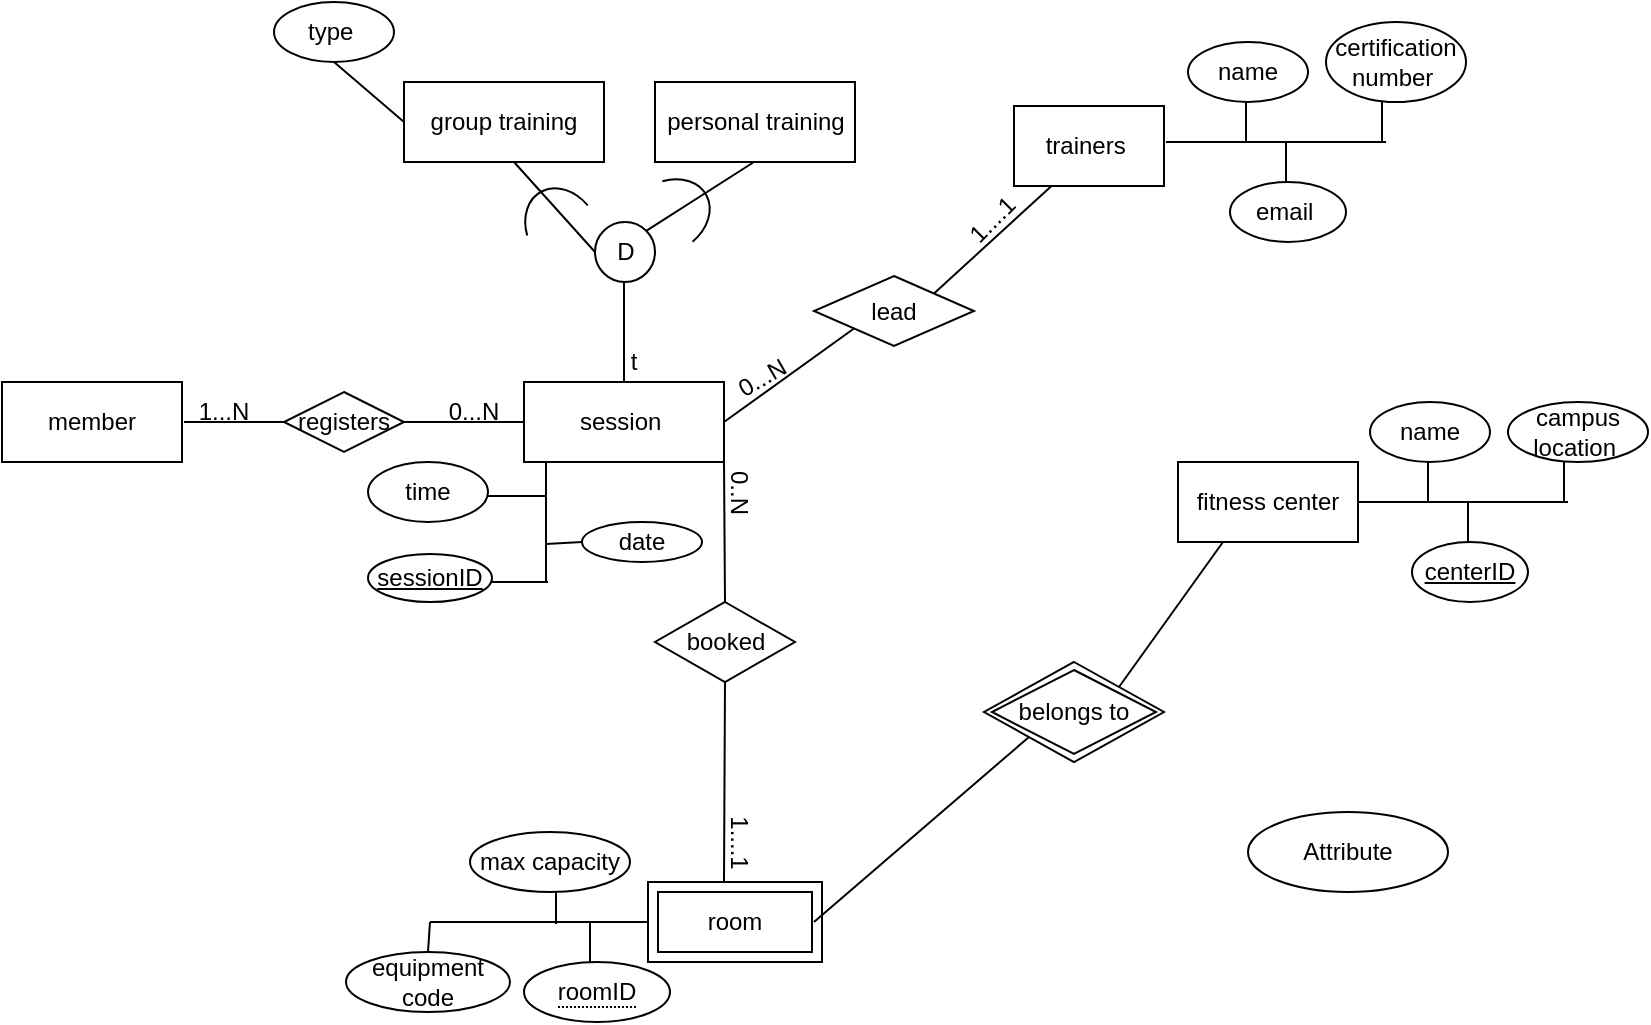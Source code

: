 <mxfile version="16.5.3" type="github">
  <diagram id="g5VEEOEyUIgqn1fcspKq" name="Page-1">
    <mxGraphModel dx="1319" dy="693" grid="1" gridSize="10" guides="1" tooltips="1" connect="1" arrows="1" fold="1" page="1" pageScale="1" pageWidth="1100" pageHeight="850" math="0" shadow="0">
      <root>
        <mxCell id="0" />
        <mxCell id="1" parent="0" />
        <mxCell id="Pj8NT4zhlCkCO9bRaPEd-1" value="member" style="rounded=0;whiteSpace=wrap;html=1;" vertex="1" parent="1">
          <mxGeometry x="7" y="200" width="90" height="40" as="geometry" />
        </mxCell>
        <mxCell id="Pj8NT4zhlCkCO9bRaPEd-3" value="session&amp;nbsp;" style="whiteSpace=wrap;html=1;" vertex="1" parent="1">
          <mxGeometry x="268" y="200" width="100" height="40" as="geometry" />
        </mxCell>
        <mxCell id="Pj8NT4zhlCkCO9bRaPEd-5" value="trainers&amp;nbsp;&lt;br&gt;" style="whiteSpace=wrap;html=1;" vertex="1" parent="1">
          <mxGeometry x="513" y="62" width="75" height="40" as="geometry" />
        </mxCell>
        <mxCell id="Pj8NT4zhlCkCO9bRaPEd-7" value="" style="endArrow=none;html=1;rounded=0;exitX=1;exitY=0.5;exitDx=0;exitDy=0;entryX=0;entryY=0.5;entryDx=0;entryDy=0;" edge="1" parent="1" target="Pj8NT4zhlCkCO9bRaPEd-3">
          <mxGeometry width="50" height="50" relative="1" as="geometry">
            <mxPoint x="98" y="220" as="sourcePoint" />
            <mxPoint x="168" y="200" as="targetPoint" />
          </mxGeometry>
        </mxCell>
        <mxCell id="Pj8NT4zhlCkCO9bRaPEd-8" value="registers" style="shape=rhombus;perimeter=rhombusPerimeter;whiteSpace=wrap;html=1;align=center;" vertex="1" parent="1">
          <mxGeometry x="148" y="205" width="60" height="30" as="geometry" />
        </mxCell>
        <mxCell id="Pj8NT4zhlCkCO9bRaPEd-9" value="1...N" style="text;html=1;strokeColor=none;fillColor=none;align=center;verticalAlign=middle;whiteSpace=wrap;rounded=0;" vertex="1" parent="1">
          <mxGeometry x="93" y="200" width="50" height="30" as="geometry" />
        </mxCell>
        <mxCell id="Pj8NT4zhlCkCO9bRaPEd-10" value="0...N" style="text;html=1;strokeColor=none;fillColor=none;align=center;verticalAlign=middle;whiteSpace=wrap;rounded=0;" vertex="1" parent="1">
          <mxGeometry x="218" y="200" width="50" height="30" as="geometry" />
        </mxCell>
        <mxCell id="Pj8NT4zhlCkCO9bRaPEd-18" value="fitness center" style="rounded=0;whiteSpace=wrap;html=1;" vertex="1" parent="1">
          <mxGeometry x="595" y="240" width="90" height="40" as="geometry" />
        </mxCell>
        <mxCell id="Pj8NT4zhlCkCO9bRaPEd-19" value="Attribute" style="ellipse;whiteSpace=wrap;html=1;align=center;" vertex="1" parent="1">
          <mxGeometry x="630" y="415" width="100" height="40" as="geometry" />
        </mxCell>
        <mxCell id="Pj8NT4zhlCkCO9bRaPEd-20" value="&lt;u&gt;centerID&lt;/u&gt;" style="ellipse;whiteSpace=wrap;html=1;align=center;" vertex="1" parent="1">
          <mxGeometry x="712" y="280" width="58" height="30" as="geometry" />
        </mxCell>
        <mxCell id="Pj8NT4zhlCkCO9bRaPEd-21" value="name" style="ellipse;whiteSpace=wrap;html=1;align=center;" vertex="1" parent="1">
          <mxGeometry x="691" y="210" width="60" height="30" as="geometry" />
        </mxCell>
        <mxCell id="Pj8NT4zhlCkCO9bRaPEd-22" value="campus location&amp;nbsp;" style="ellipse;whiteSpace=wrap;html=1;align=center;" vertex="1" parent="1">
          <mxGeometry x="760" y="210" width="70" height="30" as="geometry" />
        </mxCell>
        <mxCell id="Pj8NT4zhlCkCO9bRaPEd-24" value="" style="endArrow=none;html=1;rounded=0;exitX=1;exitY=0.5;exitDx=0;exitDy=0;" edge="1" parent="1" source="Pj8NT4zhlCkCO9bRaPEd-18">
          <mxGeometry width="50" height="50" relative="1" as="geometry">
            <mxPoint x="720" y="270" as="sourcePoint" />
            <mxPoint x="790" y="260" as="targetPoint" />
          </mxGeometry>
        </mxCell>
        <mxCell id="Pj8NT4zhlCkCO9bRaPEd-25" value="" style="endArrow=none;html=1;rounded=0;" edge="1" parent="1">
          <mxGeometry width="50" height="50" relative="1" as="geometry">
            <mxPoint x="720" y="260" as="sourcePoint" />
            <mxPoint x="720" y="240" as="targetPoint" />
          </mxGeometry>
        </mxCell>
        <mxCell id="Pj8NT4zhlCkCO9bRaPEd-26" value="" style="endArrow=none;html=1;rounded=0;" edge="1" parent="1">
          <mxGeometry width="50" height="50" relative="1" as="geometry">
            <mxPoint x="740" y="280" as="sourcePoint" />
            <mxPoint x="740" y="260" as="targetPoint" />
          </mxGeometry>
        </mxCell>
        <mxCell id="Pj8NT4zhlCkCO9bRaPEd-28" value="" style="endArrow=none;html=1;rounded=0;" edge="1" parent="1">
          <mxGeometry width="50" height="50" relative="1" as="geometry">
            <mxPoint x="788" y="240" as="sourcePoint" />
            <mxPoint x="788" y="260" as="targetPoint" />
          </mxGeometry>
        </mxCell>
        <mxCell id="Pj8NT4zhlCkCO9bRaPEd-41" value="" style="endArrow=none;html=1;rounded=0;entryX=0;entryY=1;entryDx=0;entryDy=0;exitX=1;exitY=0.5;exitDx=0;exitDy=0;startArrow=none;" edge="1" parent="1" source="Pj8NT4zhlCkCO9bRaPEd-90">
          <mxGeometry width="50" height="50" relative="1" as="geometry">
            <mxPoint x="413" y="470" as="sourcePoint" />
            <mxPoint x="530" y="365" as="targetPoint" />
          </mxGeometry>
        </mxCell>
        <mxCell id="Pj8NT4zhlCkCO9bRaPEd-42" value="" style="endArrow=none;html=1;rounded=0;exitX=1;exitY=0;exitDx=0;exitDy=0;entryX=0.25;entryY=1;entryDx=0;entryDy=0;" edge="1" parent="1" source="Pj8NT4zhlCkCO9bRaPEd-90" target="Pj8NT4zhlCkCO9bRaPEd-18">
          <mxGeometry width="50" height="50" relative="1" as="geometry">
            <mxPoint x="570" y="345" as="sourcePoint" />
            <mxPoint x="615" y="320" as="targetPoint" />
          </mxGeometry>
        </mxCell>
        <mxCell id="Pj8NT4zhlCkCO9bRaPEd-43" value="" style="endArrow=none;html=1;rounded=0;exitX=0.5;exitY=0;exitDx=0;exitDy=0;entryX=1;entryY=1;entryDx=0;entryDy=0;" edge="1" parent="1" source="Pj8NT4zhlCkCO9bRaPEd-44" target="Pj8NT4zhlCkCO9bRaPEd-3">
          <mxGeometry width="50" height="50" relative="1" as="geometry">
            <mxPoint x="422" y="290" as="sourcePoint" />
            <mxPoint x="387" y="310" as="targetPoint" />
          </mxGeometry>
        </mxCell>
        <mxCell id="Pj8NT4zhlCkCO9bRaPEd-44" value="booked" style="shape=rhombus;perimeter=rhombusPerimeter;whiteSpace=wrap;html=1;align=center;" vertex="1" parent="1">
          <mxGeometry x="333.5" y="310" width="70" height="40" as="geometry" />
        </mxCell>
        <mxCell id="Pj8NT4zhlCkCO9bRaPEd-45" value="" style="endArrow=none;html=1;rounded=0;entryX=0.5;entryY=1;entryDx=0;entryDy=0;exitX=0.5;exitY=0;exitDx=0;exitDy=0;" edge="1" parent="1" target="Pj8NT4zhlCkCO9bRaPEd-44">
          <mxGeometry width="50" height="50" relative="1" as="geometry">
            <mxPoint x="368" y="450" as="sourcePoint" />
            <mxPoint x="372" y="390" as="targetPoint" />
          </mxGeometry>
        </mxCell>
        <mxCell id="Pj8NT4zhlCkCO9bRaPEd-47" value="" style="endArrow=none;html=1;rounded=0;exitX=0.5;exitY=0;exitDx=0;exitDy=0;" edge="1" parent="1" source="Pj8NT4zhlCkCO9bRaPEd-3">
          <mxGeometry width="50" height="50" relative="1" as="geometry">
            <mxPoint x="303" y="180" as="sourcePoint" />
            <mxPoint x="318" y="150" as="targetPoint" />
          </mxGeometry>
        </mxCell>
        <mxCell id="Pj8NT4zhlCkCO9bRaPEd-48" value="D" style="ellipse;whiteSpace=wrap;html=1;aspect=fixed;" vertex="1" parent="1">
          <mxGeometry x="303.5" y="120" width="30" height="30" as="geometry" />
        </mxCell>
        <mxCell id="Pj8NT4zhlCkCO9bRaPEd-50" value="" style="endArrow=none;html=1;rounded=0;entryX=0;entryY=0.5;entryDx=0;entryDy=0;" edge="1" parent="1" target="Pj8NT4zhlCkCO9bRaPEd-48">
          <mxGeometry width="50" height="50" relative="1" as="geometry">
            <mxPoint x="263" y="90" as="sourcePoint" />
            <mxPoint x="343.5" y="145" as="targetPoint" />
          </mxGeometry>
        </mxCell>
        <mxCell id="Pj8NT4zhlCkCO9bRaPEd-51" value="group training" style="whiteSpace=wrap;html=1;" vertex="1" parent="1">
          <mxGeometry x="208" y="50" width="100" height="40" as="geometry" />
        </mxCell>
        <mxCell id="Pj8NT4zhlCkCO9bRaPEd-52" value="personal training" style="whiteSpace=wrap;html=1;" vertex="1" parent="1">
          <mxGeometry x="333.5" y="50" width="100" height="40" as="geometry" />
        </mxCell>
        <mxCell id="Pj8NT4zhlCkCO9bRaPEd-53" value="t" style="text;html=1;strokeColor=none;fillColor=none;align=center;verticalAlign=middle;whiteSpace=wrap;rounded=0;" vertex="1" parent="1">
          <mxGeometry x="293" y="175" width="60" height="30" as="geometry" />
        </mxCell>
        <mxCell id="Pj8NT4zhlCkCO9bRaPEd-56" value="" style="verticalLabelPosition=bottom;verticalAlign=top;html=1;shape=mxgraph.basic.arc;startAngle=0.3;endAngle=0.715;rotation=-210;" vertex="1" parent="1">
          <mxGeometry x="270" y="102" width="35" height="45" as="geometry" />
        </mxCell>
        <mxCell id="Pj8NT4zhlCkCO9bRaPEd-59" value="" style="endArrow=none;html=1;rounded=0;entryX=1;entryY=0;entryDx=0;entryDy=0;" edge="1" parent="1" target="Pj8NT4zhlCkCO9bRaPEd-48">
          <mxGeometry width="50" height="50" relative="1" as="geometry">
            <mxPoint x="383" y="90" as="sourcePoint" />
            <mxPoint x="367.574" y="110.735" as="targetPoint" />
          </mxGeometry>
        </mxCell>
        <mxCell id="Pj8NT4zhlCkCO9bRaPEd-60" value="" style="verticalLabelPosition=bottom;verticalAlign=top;html=1;shape=mxgraph.basic.arc;startAngle=0.3;endAngle=0.715;rotation=-120;" vertex="1" parent="1">
          <mxGeometry x="322" y="95" width="35" height="45" as="geometry" />
        </mxCell>
        <mxCell id="Pj8NT4zhlCkCO9bRaPEd-62" value="" style="endArrow=none;html=1;rounded=0;" edge="1" parent="1">
          <mxGeometry width="50" height="50" relative="1" as="geometry">
            <mxPoint x="279" y="300" as="sourcePoint" />
            <mxPoint x="279" y="240" as="targetPoint" />
          </mxGeometry>
        </mxCell>
        <mxCell id="Pj8NT4zhlCkCO9bRaPEd-63" value="" style="endArrow=none;html=1;rounded=0;" edge="1" parent="1">
          <mxGeometry width="50" height="50" relative="1" as="geometry">
            <mxPoint x="250" y="300" as="sourcePoint" />
            <mxPoint x="280" y="300" as="targetPoint" />
          </mxGeometry>
        </mxCell>
        <mxCell id="Pj8NT4zhlCkCO9bRaPEd-64" value="" style="endArrow=none;html=1;rounded=0;entryX=0;entryY=0.5;entryDx=0;entryDy=0;" edge="1" parent="1" target="Pj8NT4zhlCkCO9bRaPEd-67">
          <mxGeometry width="50" height="50" relative="1" as="geometry">
            <mxPoint x="279" y="281" as="sourcePoint" />
            <mxPoint x="309" y="281" as="targetPoint" />
          </mxGeometry>
        </mxCell>
        <mxCell id="Pj8NT4zhlCkCO9bRaPEd-65" value="" style="endArrow=none;html=1;rounded=0;" edge="1" parent="1">
          <mxGeometry width="50" height="50" relative="1" as="geometry">
            <mxPoint x="249" y="257" as="sourcePoint" />
            <mxPoint x="279" y="257" as="targetPoint" />
          </mxGeometry>
        </mxCell>
        <mxCell id="Pj8NT4zhlCkCO9bRaPEd-66" value="&lt;u&gt;sessionID&lt;/u&gt;" style="ellipse;whiteSpace=wrap;html=1;align=center;" vertex="1" parent="1">
          <mxGeometry x="190" y="286" width="62" height="24" as="geometry" />
        </mxCell>
        <mxCell id="Pj8NT4zhlCkCO9bRaPEd-67" value="date" style="ellipse;whiteSpace=wrap;html=1;align=center;" vertex="1" parent="1">
          <mxGeometry x="297" y="270" width="60" height="20" as="geometry" />
        </mxCell>
        <mxCell id="Pj8NT4zhlCkCO9bRaPEd-68" value="time" style="ellipse;whiteSpace=wrap;html=1;align=center;" vertex="1" parent="1">
          <mxGeometry x="190" y="240" width="60" height="30" as="geometry" />
        </mxCell>
        <mxCell id="Pj8NT4zhlCkCO9bRaPEd-70" value="" style="endArrow=none;html=1;rounded=0;exitX=0.5;exitY=1;exitDx=0;exitDy=0;entryX=0;entryY=0.5;entryDx=0;entryDy=0;" edge="1" parent="1" source="Pj8NT4zhlCkCO9bRaPEd-71" target="Pj8NT4zhlCkCO9bRaPEd-51">
          <mxGeometry width="50" height="50" relative="1" as="geometry">
            <mxPoint x="173" y="40" as="sourcePoint" />
            <mxPoint x="163" y="70" as="targetPoint" />
          </mxGeometry>
        </mxCell>
        <mxCell id="Pj8NT4zhlCkCO9bRaPEd-71" value="type&amp;nbsp;" style="ellipse;whiteSpace=wrap;html=1;align=center;" vertex="1" parent="1">
          <mxGeometry x="143" y="10" width="60" height="30" as="geometry" />
        </mxCell>
        <mxCell id="Pj8NT4zhlCkCO9bRaPEd-72" value="" style="endArrow=none;html=1;rounded=0;exitX=1;exitY=0.5;exitDx=0;exitDy=0;entryX=0;entryY=1;entryDx=0;entryDy=0;" edge="1" parent="1" source="Pj8NT4zhlCkCO9bRaPEd-3" target="Pj8NT4zhlCkCO9bRaPEd-73">
          <mxGeometry width="50" height="50" relative="1" as="geometry">
            <mxPoint x="370" y="210" as="sourcePoint" />
            <mxPoint x="410" y="190" as="targetPoint" />
          </mxGeometry>
        </mxCell>
        <mxCell id="Pj8NT4zhlCkCO9bRaPEd-73" value="lead" style="shape=rhombus;perimeter=rhombusPerimeter;whiteSpace=wrap;html=1;align=center;" vertex="1" parent="1">
          <mxGeometry x="413" y="147" width="80" height="35" as="geometry" />
        </mxCell>
        <mxCell id="Pj8NT4zhlCkCO9bRaPEd-74" value="" style="endArrow=none;html=1;rounded=0;exitX=1;exitY=0;exitDx=0;exitDy=0;entryX=0.25;entryY=1;entryDx=0;entryDy=0;" edge="1" parent="1" source="Pj8NT4zhlCkCO9bRaPEd-73" target="Pj8NT4zhlCkCO9bRaPEd-5">
          <mxGeometry width="50" height="50" relative="1" as="geometry">
            <mxPoint x="433.5" y="172" as="sourcePoint" />
            <mxPoint x="475.5" y="142" as="targetPoint" />
          </mxGeometry>
        </mxCell>
        <mxCell id="Pj8NT4zhlCkCO9bRaPEd-75" value="1....1&lt;br&gt;" style="text;html=1;strokeColor=none;fillColor=none;align=center;verticalAlign=middle;whiteSpace=wrap;rounded=0;rotation=-45;" vertex="1" parent="1">
          <mxGeometry x="472" y="103.5" width="60" height="30" as="geometry" />
        </mxCell>
        <mxCell id="Pj8NT4zhlCkCO9bRaPEd-76" value="0...N" style="text;html=1;strokeColor=none;fillColor=none;align=center;verticalAlign=middle;whiteSpace=wrap;rounded=0;rotation=-30;" vertex="1" parent="1">
          <mxGeometry x="357" y="185" width="60" height="25" as="geometry" />
        </mxCell>
        <mxCell id="Pj8NT4zhlCkCO9bRaPEd-78" value="" style="endArrow=none;html=1;rounded=0;entryX=0;entryY=0.5;entryDx=0;entryDy=0;" edge="1" parent="1" target="Pj8NT4zhlCkCO9bRaPEd-89">
          <mxGeometry width="50" height="50" relative="1" as="geometry">
            <mxPoint x="221" y="470" as="sourcePoint" />
            <mxPoint x="323" y="470" as="targetPoint" />
          </mxGeometry>
        </mxCell>
        <mxCell id="Pj8NT4zhlCkCO9bRaPEd-79" value="" style="endArrow=none;html=1;rounded=0;" edge="1" parent="1">
          <mxGeometry width="50" height="50" relative="1" as="geometry">
            <mxPoint x="301" y="490" as="sourcePoint" />
            <mxPoint x="301" y="470" as="targetPoint" />
          </mxGeometry>
        </mxCell>
        <mxCell id="Pj8NT4zhlCkCO9bRaPEd-82" value="" style="endArrow=none;html=1;rounded=0;" edge="1" parent="1">
          <mxGeometry width="50" height="50" relative="1" as="geometry">
            <mxPoint x="284" y="471" as="sourcePoint" />
            <mxPoint x="284" y="451" as="targetPoint" />
          </mxGeometry>
        </mxCell>
        <mxCell id="Pj8NT4zhlCkCO9bRaPEd-83" value="max capacity" style="ellipse;whiteSpace=wrap;html=1;align=center;" vertex="1" parent="1">
          <mxGeometry x="241" y="425" width="80" height="30" as="geometry" />
        </mxCell>
        <mxCell id="Pj8NT4zhlCkCO9bRaPEd-84" value="equipment code" style="ellipse;whiteSpace=wrap;html=1;align=center;" vertex="1" parent="1">
          <mxGeometry x="179" y="485" width="82" height="30" as="geometry" />
        </mxCell>
        <mxCell id="Pj8NT4zhlCkCO9bRaPEd-85" value="" style="endArrow=none;html=1;rounded=0;exitX=0.5;exitY=0;exitDx=0;exitDy=0;" edge="1" parent="1" source="Pj8NT4zhlCkCO9bRaPEd-84">
          <mxGeometry width="50" height="50" relative="1" as="geometry">
            <mxPoint x="171" y="480" as="sourcePoint" />
            <mxPoint x="221" y="470" as="targetPoint" />
          </mxGeometry>
        </mxCell>
        <mxCell id="Pj8NT4zhlCkCO9bRaPEd-88" value="&lt;span style=&quot;border-bottom: 1px dotted&quot;&gt;roomID&lt;/span&gt;" style="ellipse;whiteSpace=wrap;html=1;align=center;" vertex="1" parent="1">
          <mxGeometry x="268" y="490" width="73" height="30" as="geometry" />
        </mxCell>
        <mxCell id="Pj8NT4zhlCkCO9bRaPEd-89" value="room" style="shape=ext;margin=3;double=1;whiteSpace=wrap;html=1;align=center;" vertex="1" parent="1">
          <mxGeometry x="330" y="450" width="87" height="40" as="geometry" />
        </mxCell>
        <mxCell id="Pj8NT4zhlCkCO9bRaPEd-90" value="belongs to" style="shape=rhombus;double=1;perimeter=rhombusPerimeter;whiteSpace=wrap;html=1;align=center;" vertex="1" parent="1">
          <mxGeometry x="498" y="340" width="90" height="50" as="geometry" />
        </mxCell>
        <mxCell id="Pj8NT4zhlCkCO9bRaPEd-91" value="" style="endArrow=none;html=1;rounded=0;exitX=1;exitY=0.5;exitDx=0;exitDy=0;entryX=0;entryY=1;entryDx=0;entryDy=0;" edge="1" parent="1" target="Pj8NT4zhlCkCO9bRaPEd-90">
          <mxGeometry width="50" height="50" relative="1" as="geometry">
            <mxPoint x="413" y="470" as="sourcePoint" />
            <mxPoint x="520" y="380" as="targetPoint" />
          </mxGeometry>
        </mxCell>
        <mxCell id="Pj8NT4zhlCkCO9bRaPEd-92" value="1....1" style="text;html=1;strokeColor=none;fillColor=none;align=center;verticalAlign=middle;whiteSpace=wrap;rounded=0;rotation=90;" vertex="1" parent="1">
          <mxGeometry x="345.5" y="415" width="60" height="30" as="geometry" />
        </mxCell>
        <mxCell id="Pj8NT4zhlCkCO9bRaPEd-93" value="0..N" style="text;html=1;strokeColor=none;fillColor=none;align=center;verticalAlign=middle;whiteSpace=wrap;rounded=0;rotation=90;" vertex="1" parent="1">
          <mxGeometry x="345.5" y="240" width="60" height="30" as="geometry" />
        </mxCell>
        <mxCell id="Pj8NT4zhlCkCO9bRaPEd-94" value="email&amp;nbsp;" style="ellipse;whiteSpace=wrap;html=1;align=center;" vertex="1" parent="1">
          <mxGeometry x="621" y="100" width="58" height="30" as="geometry" />
        </mxCell>
        <mxCell id="Pj8NT4zhlCkCO9bRaPEd-95" value="name" style="ellipse;whiteSpace=wrap;html=1;align=center;" vertex="1" parent="1">
          <mxGeometry x="600" y="30" width="60" height="30" as="geometry" />
        </mxCell>
        <mxCell id="Pj8NT4zhlCkCO9bRaPEd-96" value="certification number&amp;nbsp;" style="ellipse;whiteSpace=wrap;html=1;align=center;" vertex="1" parent="1">
          <mxGeometry x="669" y="20" width="70" height="40" as="geometry" />
        </mxCell>
        <mxCell id="Pj8NT4zhlCkCO9bRaPEd-97" value="" style="endArrow=none;html=1;rounded=0;" edge="1" parent="1">
          <mxGeometry width="50" height="50" relative="1" as="geometry">
            <mxPoint x="629" y="80" as="sourcePoint" />
            <mxPoint x="629" y="60" as="targetPoint" />
          </mxGeometry>
        </mxCell>
        <mxCell id="Pj8NT4zhlCkCO9bRaPEd-98" value="" style="endArrow=none;html=1;rounded=0;" edge="1" parent="1">
          <mxGeometry width="50" height="50" relative="1" as="geometry">
            <mxPoint x="649" y="100" as="sourcePoint" />
            <mxPoint x="649" y="80" as="targetPoint" />
          </mxGeometry>
        </mxCell>
        <mxCell id="Pj8NT4zhlCkCO9bRaPEd-99" value="" style="endArrow=none;html=1;rounded=0;" edge="1" parent="1">
          <mxGeometry width="50" height="50" relative="1" as="geometry">
            <mxPoint x="697" y="60" as="sourcePoint" />
            <mxPoint x="697" y="80" as="targetPoint" />
          </mxGeometry>
        </mxCell>
        <mxCell id="Pj8NT4zhlCkCO9bRaPEd-100" value="" style="endArrow=none;html=1;rounded=0;" edge="1" parent="1">
          <mxGeometry width="50" height="50" relative="1" as="geometry">
            <mxPoint x="589" y="80" as="sourcePoint" />
            <mxPoint x="699" y="80" as="targetPoint" />
          </mxGeometry>
        </mxCell>
      </root>
    </mxGraphModel>
  </diagram>
</mxfile>
